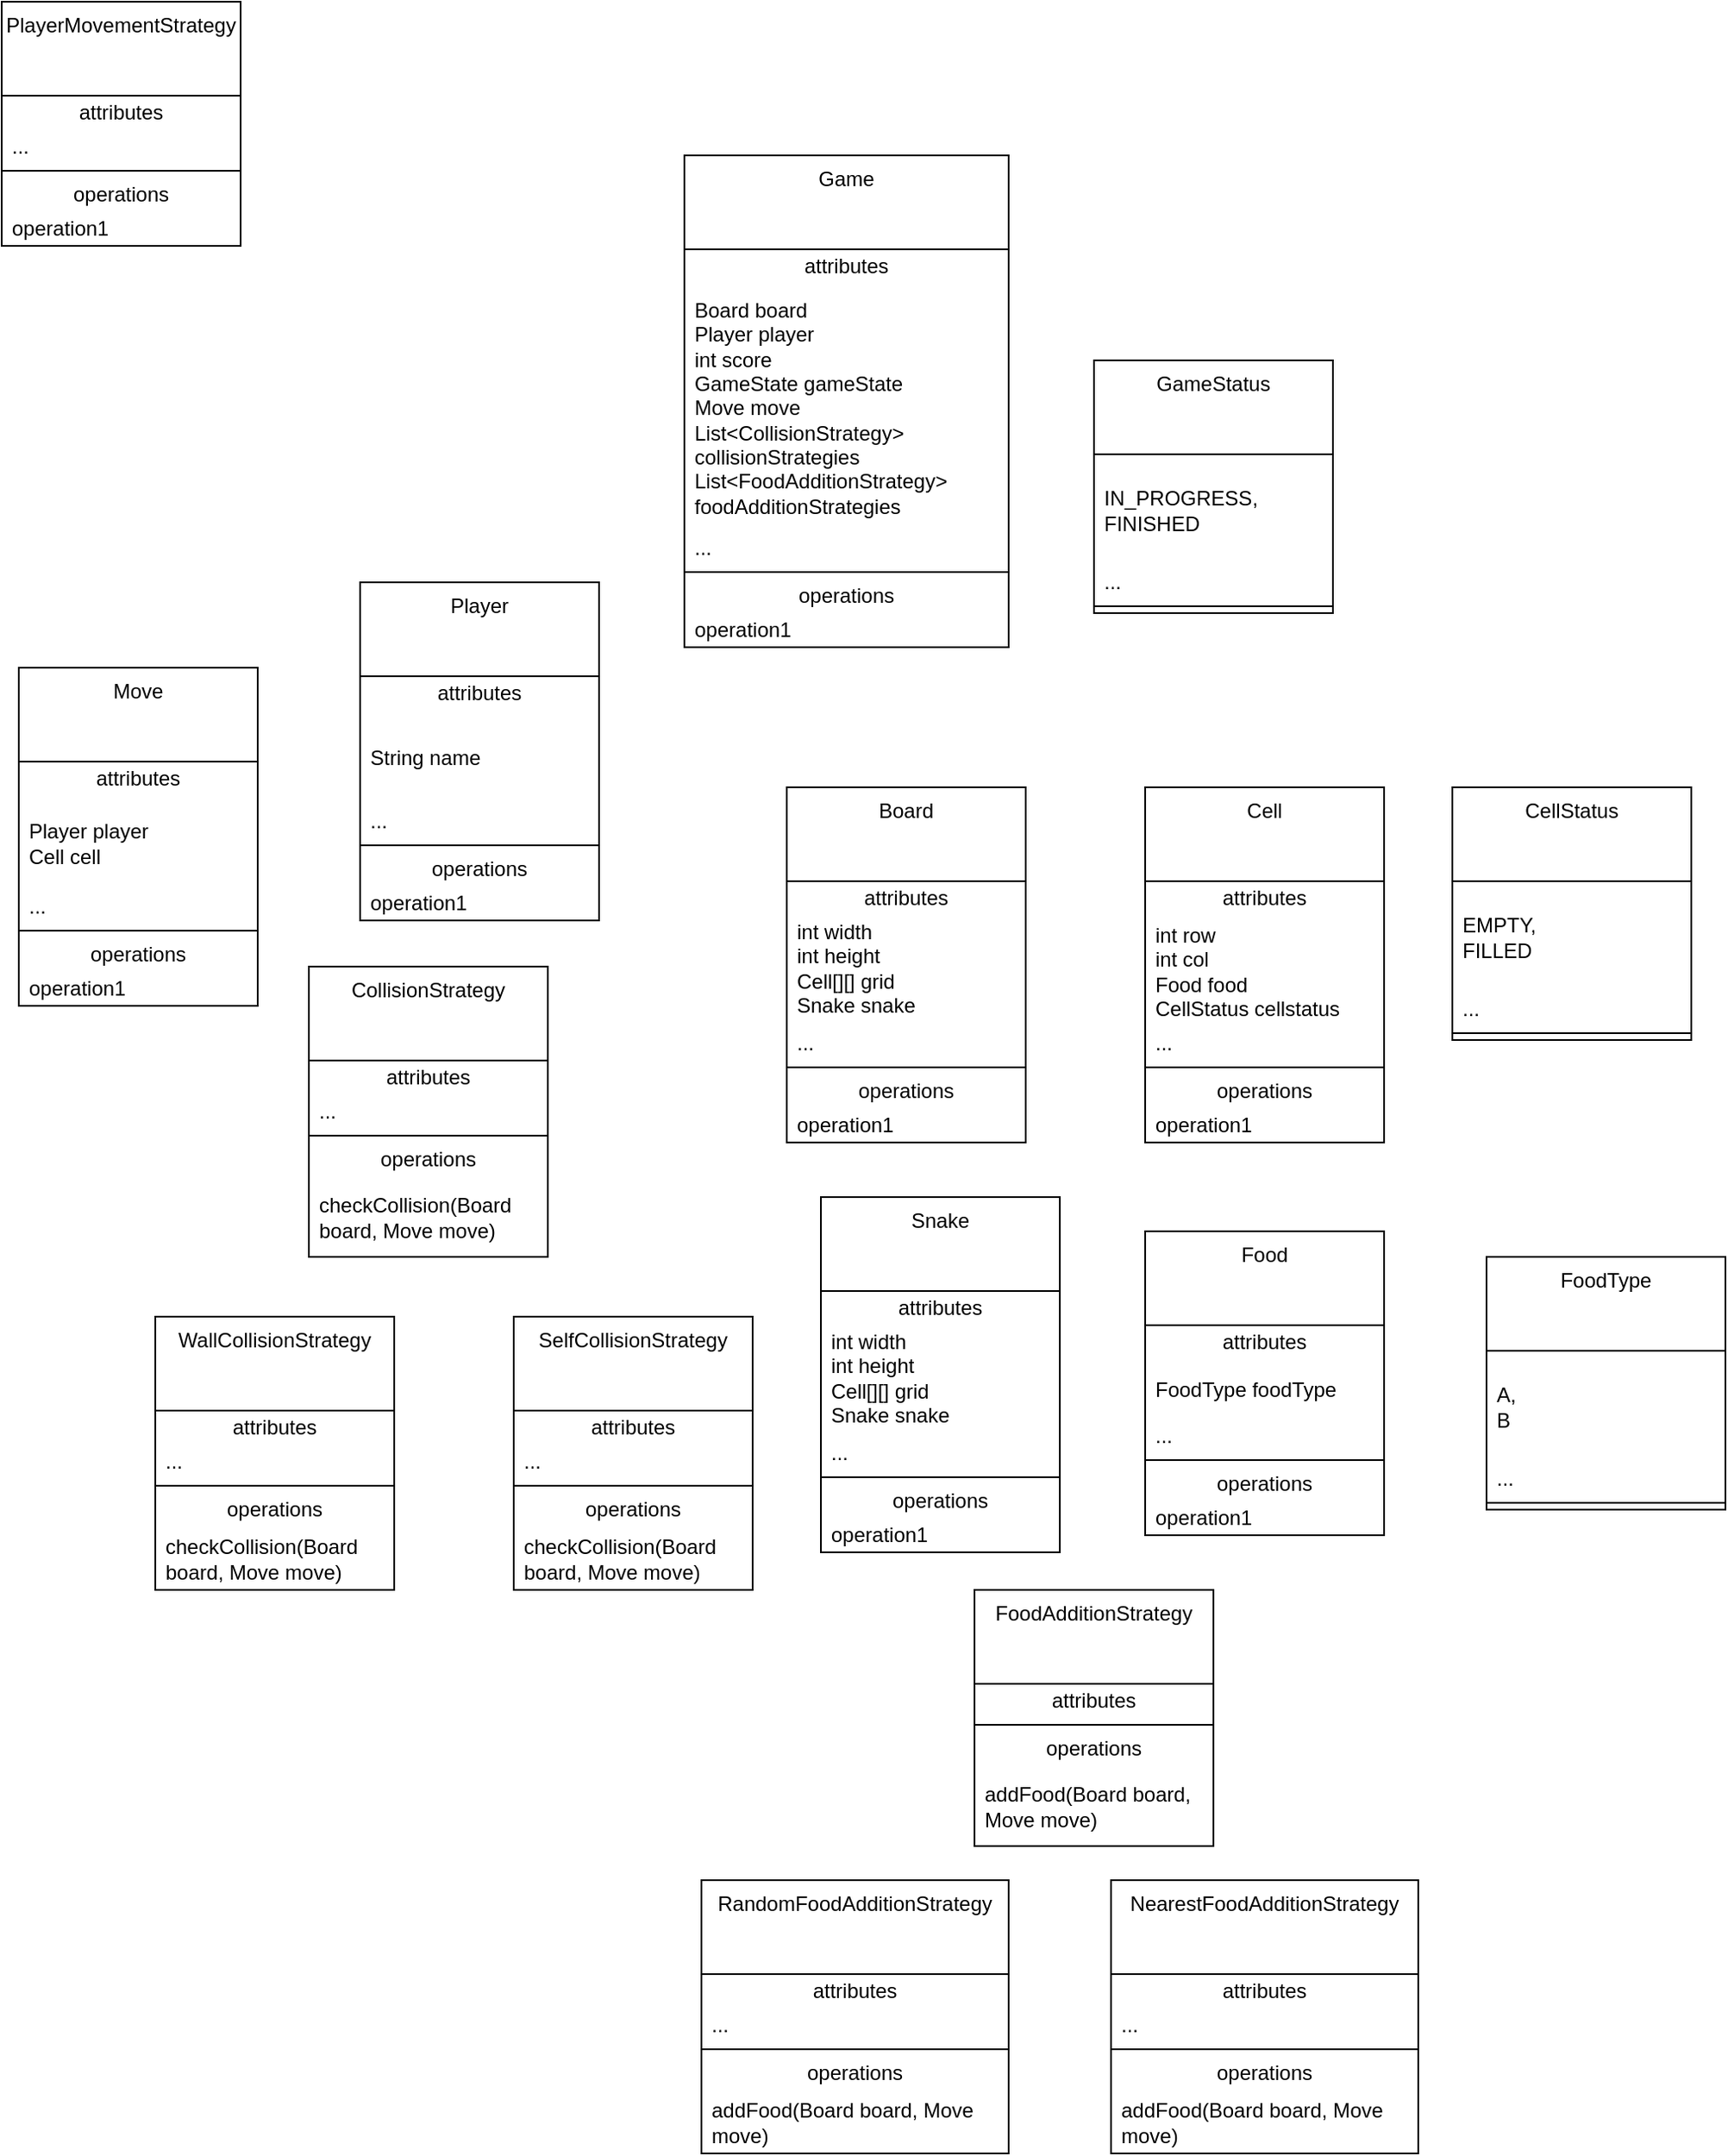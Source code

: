<mxfile version="28.2.5">
  <diagram name="Page-1" id="fCC1h82RdITI5ABeOK5S">
    <mxGraphModel dx="1826" dy="1797" grid="1" gridSize="10" guides="1" tooltips="1" connect="1" arrows="1" fold="1" page="1" pageScale="1" pageWidth="850" pageHeight="1100" math="0" shadow="0">
      <root>
        <mxCell id="0" />
        <mxCell id="1" parent="0" />
        <mxCell id="jNDTudX0HIktYbxA5OBC-1" value="Game" style="swimlane;fontStyle=0;align=center;verticalAlign=top;childLayout=stackLayout;horizontal=1;startSize=55;horizontalStack=0;resizeParent=1;resizeParentMax=0;resizeLast=0;collapsible=0;marginBottom=0;html=1;whiteSpace=wrap;" parent="1" vertex="1">
          <mxGeometry x="250" y="40" width="190" height="288" as="geometry" />
        </mxCell>
        <mxCell id="jNDTudX0HIktYbxA5OBC-2" value="attributes" style="text;html=1;strokeColor=none;fillColor=none;align=center;verticalAlign=middle;spacingLeft=4;spacingRight=4;overflow=hidden;rotatable=0;points=[[0,0.5],[1,0.5]];portConstraint=eastwest;whiteSpace=wrap;" parent="jNDTudX0HIktYbxA5OBC-1" vertex="1">
          <mxGeometry y="55" width="190" height="20" as="geometry" />
        </mxCell>
        <mxCell id="jNDTudX0HIktYbxA5OBC-3" value="Board board&lt;div&gt;Player player&lt;/div&gt;&lt;div&gt;int score&lt;/div&gt;&lt;div&gt;GameState gameState&lt;/div&gt;&lt;div&gt;Move move&lt;/div&gt;&lt;div&gt;List&amp;lt;CollisionStrategy&amp;gt; collisionStrategies&lt;/div&gt;&lt;div&gt;List&amp;lt;FoodAdditionStrategy&amp;gt; foodAdditionStrategies&lt;/div&gt;" style="text;html=1;strokeColor=none;fillColor=none;align=left;verticalAlign=middle;spacingLeft=4;spacingRight=4;overflow=hidden;rotatable=0;points=[[0,0.5],[1,0.5]];portConstraint=eastwest;whiteSpace=wrap;" parent="jNDTudX0HIktYbxA5OBC-1" vertex="1">
          <mxGeometry y="75" width="190" height="145" as="geometry" />
        </mxCell>
        <mxCell id="jNDTudX0HIktYbxA5OBC-5" value="..." style="text;html=1;strokeColor=none;fillColor=none;align=left;verticalAlign=middle;spacingLeft=4;spacingRight=4;overflow=hidden;rotatable=0;points=[[0,0.5],[1,0.5]];portConstraint=eastwest;whiteSpace=wrap;" parent="jNDTudX0HIktYbxA5OBC-1" vertex="1">
          <mxGeometry y="220" width="190" height="20" as="geometry" />
        </mxCell>
        <mxCell id="jNDTudX0HIktYbxA5OBC-6" value="" style="line;strokeWidth=1;fillColor=none;align=left;verticalAlign=middle;spacingTop=-1;spacingLeft=3;spacingRight=3;rotatable=0;labelPosition=right;points=[];portConstraint=eastwest;" parent="jNDTudX0HIktYbxA5OBC-1" vertex="1">
          <mxGeometry y="240" width="190" height="8" as="geometry" />
        </mxCell>
        <mxCell id="jNDTudX0HIktYbxA5OBC-7" value="operations" style="text;html=1;strokeColor=none;fillColor=none;align=center;verticalAlign=middle;spacingLeft=4;spacingRight=4;overflow=hidden;rotatable=0;points=[[0,0.5],[1,0.5]];portConstraint=eastwest;whiteSpace=wrap;" parent="jNDTudX0HIktYbxA5OBC-1" vertex="1">
          <mxGeometry y="248" width="190" height="20" as="geometry" />
        </mxCell>
        <mxCell id="jNDTudX0HIktYbxA5OBC-8" value="operation1" style="text;html=1;strokeColor=none;fillColor=none;align=left;verticalAlign=middle;spacingLeft=4;spacingRight=4;overflow=hidden;rotatable=0;points=[[0,0.5],[1,0.5]];portConstraint=eastwest;whiteSpace=wrap;" parent="jNDTudX0HIktYbxA5OBC-1" vertex="1">
          <mxGeometry y="268" width="190" height="20" as="geometry" />
        </mxCell>
        <mxCell id="jNDTudX0HIktYbxA5OBC-10" value="Board" style="swimlane;fontStyle=0;align=center;verticalAlign=top;childLayout=stackLayout;horizontal=1;startSize=55;horizontalStack=0;resizeParent=1;resizeParentMax=0;resizeLast=0;collapsible=0;marginBottom=0;html=1;whiteSpace=wrap;" parent="1" vertex="1">
          <mxGeometry x="310" y="410" width="140" height="208" as="geometry" />
        </mxCell>
        <mxCell id="jNDTudX0HIktYbxA5OBC-11" value="attributes" style="text;html=1;strokeColor=none;fillColor=none;align=center;verticalAlign=middle;spacingLeft=4;spacingRight=4;overflow=hidden;rotatable=0;points=[[0,0.5],[1,0.5]];portConstraint=eastwest;whiteSpace=wrap;" parent="jNDTudX0HIktYbxA5OBC-10" vertex="1">
          <mxGeometry y="55" width="140" height="20" as="geometry" />
        </mxCell>
        <mxCell id="jNDTudX0HIktYbxA5OBC-12" value="&lt;div&gt;int width&lt;/div&gt;&lt;div&gt;int height&lt;/div&gt;Cell[][] grid&lt;div&gt;Snake snake&lt;/div&gt;&lt;div&gt;&lt;br&gt;&lt;/div&gt;" style="text;html=1;strokeColor=none;fillColor=none;align=left;verticalAlign=middle;spacingLeft=4;spacingRight=4;overflow=hidden;rotatable=0;points=[[0,0.5],[1,0.5]];portConstraint=eastwest;whiteSpace=wrap;" parent="jNDTudX0HIktYbxA5OBC-10" vertex="1">
          <mxGeometry y="75" width="140" height="65" as="geometry" />
        </mxCell>
        <mxCell id="jNDTudX0HIktYbxA5OBC-13" value="..." style="text;html=1;strokeColor=none;fillColor=none;align=left;verticalAlign=middle;spacingLeft=4;spacingRight=4;overflow=hidden;rotatable=0;points=[[0,0.5],[1,0.5]];portConstraint=eastwest;whiteSpace=wrap;" parent="jNDTudX0HIktYbxA5OBC-10" vertex="1">
          <mxGeometry y="140" width="140" height="20" as="geometry" />
        </mxCell>
        <mxCell id="jNDTudX0HIktYbxA5OBC-14" value="" style="line;strokeWidth=1;fillColor=none;align=left;verticalAlign=middle;spacingTop=-1;spacingLeft=3;spacingRight=3;rotatable=0;labelPosition=right;points=[];portConstraint=eastwest;" parent="jNDTudX0HIktYbxA5OBC-10" vertex="1">
          <mxGeometry y="160" width="140" height="8" as="geometry" />
        </mxCell>
        <mxCell id="jNDTudX0HIktYbxA5OBC-15" value="operations" style="text;html=1;strokeColor=none;fillColor=none;align=center;verticalAlign=middle;spacingLeft=4;spacingRight=4;overflow=hidden;rotatable=0;points=[[0,0.5],[1,0.5]];portConstraint=eastwest;whiteSpace=wrap;" parent="jNDTudX0HIktYbxA5OBC-10" vertex="1">
          <mxGeometry y="168" width="140" height="20" as="geometry" />
        </mxCell>
        <mxCell id="jNDTudX0HIktYbxA5OBC-16" value="operation1" style="text;html=1;strokeColor=none;fillColor=none;align=left;verticalAlign=middle;spacingLeft=4;spacingRight=4;overflow=hidden;rotatable=0;points=[[0,0.5],[1,0.5]];portConstraint=eastwest;whiteSpace=wrap;" parent="jNDTudX0HIktYbxA5OBC-10" vertex="1">
          <mxGeometry y="188" width="140" height="20" as="geometry" />
        </mxCell>
        <mxCell id="jNDTudX0HIktYbxA5OBC-17" value="Cell" style="swimlane;fontStyle=0;align=center;verticalAlign=top;childLayout=stackLayout;horizontal=1;startSize=55;horizontalStack=0;resizeParent=1;resizeParentMax=0;resizeLast=0;collapsible=0;marginBottom=0;html=1;whiteSpace=wrap;" parent="1" vertex="1">
          <mxGeometry x="520" y="410" width="140" height="208" as="geometry" />
        </mxCell>
        <mxCell id="jNDTudX0HIktYbxA5OBC-18" value="attributes" style="text;html=1;strokeColor=none;fillColor=none;align=center;verticalAlign=middle;spacingLeft=4;spacingRight=4;overflow=hidden;rotatable=0;points=[[0,0.5],[1,0.5]];portConstraint=eastwest;whiteSpace=wrap;" parent="jNDTudX0HIktYbxA5OBC-17" vertex="1">
          <mxGeometry y="55" width="140" height="20" as="geometry" />
        </mxCell>
        <mxCell id="jNDTudX0HIktYbxA5OBC-19" value="int row&lt;div&gt;int col&lt;/div&gt;&lt;div&gt;Food food&lt;/div&gt;&lt;div&gt;CellStatus cellstatus&lt;/div&gt;" style="text;html=1;strokeColor=none;fillColor=none;align=left;verticalAlign=middle;spacingLeft=4;spacingRight=4;overflow=hidden;rotatable=0;points=[[0,0.5],[1,0.5]];portConstraint=eastwest;whiteSpace=wrap;" parent="jNDTudX0HIktYbxA5OBC-17" vertex="1">
          <mxGeometry y="75" width="140" height="65" as="geometry" />
        </mxCell>
        <mxCell id="jNDTudX0HIktYbxA5OBC-20" value="..." style="text;html=1;strokeColor=none;fillColor=none;align=left;verticalAlign=middle;spacingLeft=4;spacingRight=4;overflow=hidden;rotatable=0;points=[[0,0.5],[1,0.5]];portConstraint=eastwest;whiteSpace=wrap;" parent="jNDTudX0HIktYbxA5OBC-17" vertex="1">
          <mxGeometry y="140" width="140" height="20" as="geometry" />
        </mxCell>
        <mxCell id="jNDTudX0HIktYbxA5OBC-21" value="" style="line;strokeWidth=1;fillColor=none;align=left;verticalAlign=middle;spacingTop=-1;spacingLeft=3;spacingRight=3;rotatable=0;labelPosition=right;points=[];portConstraint=eastwest;" parent="jNDTudX0HIktYbxA5OBC-17" vertex="1">
          <mxGeometry y="160" width="140" height="8" as="geometry" />
        </mxCell>
        <mxCell id="jNDTudX0HIktYbxA5OBC-22" value="operations" style="text;html=1;strokeColor=none;fillColor=none;align=center;verticalAlign=middle;spacingLeft=4;spacingRight=4;overflow=hidden;rotatable=0;points=[[0,0.5],[1,0.5]];portConstraint=eastwest;whiteSpace=wrap;" parent="jNDTudX0HIktYbxA5OBC-17" vertex="1">
          <mxGeometry y="168" width="140" height="20" as="geometry" />
        </mxCell>
        <mxCell id="jNDTudX0HIktYbxA5OBC-23" value="operation1" style="text;html=1;strokeColor=none;fillColor=none;align=left;verticalAlign=middle;spacingLeft=4;spacingRight=4;overflow=hidden;rotatable=0;points=[[0,0.5],[1,0.5]];portConstraint=eastwest;whiteSpace=wrap;" parent="jNDTudX0HIktYbxA5OBC-17" vertex="1">
          <mxGeometry y="188" width="140" height="20" as="geometry" />
        </mxCell>
        <mxCell id="jNDTudX0HIktYbxA5OBC-24" value="CellStatus" style="swimlane;fontStyle=0;align=center;verticalAlign=top;childLayout=stackLayout;horizontal=1;startSize=55;horizontalStack=0;resizeParent=1;resizeParentMax=0;resizeLast=0;collapsible=0;marginBottom=0;html=1;whiteSpace=wrap;" parent="1" vertex="1">
          <mxGeometry x="700" y="410" width="140" height="148" as="geometry" />
        </mxCell>
        <mxCell id="jNDTudX0HIktYbxA5OBC-26" value="EMPTY,&lt;div&gt;FILLED&lt;/div&gt;" style="text;html=1;strokeColor=none;fillColor=none;align=left;verticalAlign=middle;spacingLeft=4;spacingRight=4;overflow=hidden;rotatable=0;points=[[0,0.5],[1,0.5]];portConstraint=eastwest;whiteSpace=wrap;" parent="jNDTudX0HIktYbxA5OBC-24" vertex="1">
          <mxGeometry y="55" width="140" height="65" as="geometry" />
        </mxCell>
        <mxCell id="jNDTudX0HIktYbxA5OBC-27" value="..." style="text;html=1;strokeColor=none;fillColor=none;align=left;verticalAlign=middle;spacingLeft=4;spacingRight=4;overflow=hidden;rotatable=0;points=[[0,0.5],[1,0.5]];portConstraint=eastwest;whiteSpace=wrap;" parent="jNDTudX0HIktYbxA5OBC-24" vertex="1">
          <mxGeometry y="120" width="140" height="20" as="geometry" />
        </mxCell>
        <mxCell id="jNDTudX0HIktYbxA5OBC-28" value="" style="line;strokeWidth=1;fillColor=none;align=left;verticalAlign=middle;spacingTop=-1;spacingLeft=3;spacingRight=3;rotatable=0;labelPosition=right;points=[];portConstraint=eastwest;" parent="jNDTudX0HIktYbxA5OBC-24" vertex="1">
          <mxGeometry y="140" width="140" height="8" as="geometry" />
        </mxCell>
        <mxCell id="jNDTudX0HIktYbxA5OBC-31" value="Food" style="swimlane;fontStyle=0;align=center;verticalAlign=top;childLayout=stackLayout;horizontal=1;startSize=55;horizontalStack=0;resizeParent=1;resizeParentMax=0;resizeLast=0;collapsible=0;marginBottom=0;html=1;whiteSpace=wrap;" parent="1" vertex="1">
          <mxGeometry x="520" y="670" width="140" height="178" as="geometry" />
        </mxCell>
        <mxCell id="jNDTudX0HIktYbxA5OBC-32" value="attributes" style="text;html=1;strokeColor=none;fillColor=none;align=center;verticalAlign=middle;spacingLeft=4;spacingRight=4;overflow=hidden;rotatable=0;points=[[0,0.5],[1,0.5]];portConstraint=eastwest;whiteSpace=wrap;" parent="jNDTudX0HIktYbxA5OBC-31" vertex="1">
          <mxGeometry y="55" width="140" height="20" as="geometry" />
        </mxCell>
        <mxCell id="jNDTudX0HIktYbxA5OBC-33" value="FoodType foodType" style="text;html=1;strokeColor=none;fillColor=none;align=left;verticalAlign=middle;spacingLeft=4;spacingRight=4;overflow=hidden;rotatable=0;points=[[0,0.5],[1,0.5]];portConstraint=eastwest;whiteSpace=wrap;" parent="jNDTudX0HIktYbxA5OBC-31" vertex="1">
          <mxGeometry y="75" width="140" height="35" as="geometry" />
        </mxCell>
        <mxCell id="jNDTudX0HIktYbxA5OBC-34" value="..." style="text;html=1;strokeColor=none;fillColor=none;align=left;verticalAlign=middle;spacingLeft=4;spacingRight=4;overflow=hidden;rotatable=0;points=[[0,0.5],[1,0.5]];portConstraint=eastwest;whiteSpace=wrap;" parent="jNDTudX0HIktYbxA5OBC-31" vertex="1">
          <mxGeometry y="110" width="140" height="20" as="geometry" />
        </mxCell>
        <mxCell id="jNDTudX0HIktYbxA5OBC-35" value="" style="line;strokeWidth=1;fillColor=none;align=left;verticalAlign=middle;spacingTop=-1;spacingLeft=3;spacingRight=3;rotatable=0;labelPosition=right;points=[];portConstraint=eastwest;" parent="jNDTudX0HIktYbxA5OBC-31" vertex="1">
          <mxGeometry y="130" width="140" height="8" as="geometry" />
        </mxCell>
        <mxCell id="jNDTudX0HIktYbxA5OBC-36" value="operations" style="text;html=1;strokeColor=none;fillColor=none;align=center;verticalAlign=middle;spacingLeft=4;spacingRight=4;overflow=hidden;rotatable=0;points=[[0,0.5],[1,0.5]];portConstraint=eastwest;whiteSpace=wrap;" parent="jNDTudX0HIktYbxA5OBC-31" vertex="1">
          <mxGeometry y="138" width="140" height="20" as="geometry" />
        </mxCell>
        <mxCell id="jNDTudX0HIktYbxA5OBC-37" value="operation1" style="text;html=1;strokeColor=none;fillColor=none;align=left;verticalAlign=middle;spacingLeft=4;spacingRight=4;overflow=hidden;rotatable=0;points=[[0,0.5],[1,0.5]];portConstraint=eastwest;whiteSpace=wrap;" parent="jNDTudX0HIktYbxA5OBC-31" vertex="1">
          <mxGeometry y="158" width="140" height="20" as="geometry" />
        </mxCell>
        <mxCell id="jNDTudX0HIktYbxA5OBC-39" value="FoodType" style="swimlane;fontStyle=0;align=center;verticalAlign=top;childLayout=stackLayout;horizontal=1;startSize=55;horizontalStack=0;resizeParent=1;resizeParentMax=0;resizeLast=0;collapsible=0;marginBottom=0;html=1;whiteSpace=wrap;" parent="1" vertex="1">
          <mxGeometry x="720" y="685" width="140" height="148" as="geometry" />
        </mxCell>
        <mxCell id="jNDTudX0HIktYbxA5OBC-40" value="A,&lt;div&gt;B&lt;/div&gt;" style="text;html=1;strokeColor=none;fillColor=none;align=left;verticalAlign=middle;spacingLeft=4;spacingRight=4;overflow=hidden;rotatable=0;points=[[0,0.5],[1,0.5]];portConstraint=eastwest;whiteSpace=wrap;" parent="jNDTudX0HIktYbxA5OBC-39" vertex="1">
          <mxGeometry y="55" width="140" height="65" as="geometry" />
        </mxCell>
        <mxCell id="jNDTudX0HIktYbxA5OBC-41" value="..." style="text;html=1;strokeColor=none;fillColor=none;align=left;verticalAlign=middle;spacingLeft=4;spacingRight=4;overflow=hidden;rotatable=0;points=[[0,0.5],[1,0.5]];portConstraint=eastwest;whiteSpace=wrap;" parent="jNDTudX0HIktYbxA5OBC-39" vertex="1">
          <mxGeometry y="120" width="140" height="20" as="geometry" />
        </mxCell>
        <mxCell id="jNDTudX0HIktYbxA5OBC-42" value="" style="line;strokeWidth=1;fillColor=none;align=left;verticalAlign=middle;spacingTop=-1;spacingLeft=3;spacingRight=3;rotatable=0;labelPosition=right;points=[];portConstraint=eastwest;" parent="jNDTudX0HIktYbxA5OBC-39" vertex="1">
          <mxGeometry y="140" width="140" height="8" as="geometry" />
        </mxCell>
        <mxCell id="jNDTudX0HIktYbxA5OBC-43" value="Player" style="swimlane;fontStyle=0;align=center;verticalAlign=top;childLayout=stackLayout;horizontal=1;startSize=55;horizontalStack=0;resizeParent=1;resizeParentMax=0;resizeLast=0;collapsible=0;marginBottom=0;html=1;whiteSpace=wrap;" parent="1" vertex="1">
          <mxGeometry x="60" y="290" width="140" height="198" as="geometry" />
        </mxCell>
        <mxCell id="jNDTudX0HIktYbxA5OBC-44" value="attributes" style="text;html=1;strokeColor=none;fillColor=none;align=center;verticalAlign=middle;spacingLeft=4;spacingRight=4;overflow=hidden;rotatable=0;points=[[0,0.5],[1,0.5]];portConstraint=eastwest;whiteSpace=wrap;" parent="jNDTudX0HIktYbxA5OBC-43" vertex="1">
          <mxGeometry y="55" width="140" height="20" as="geometry" />
        </mxCell>
        <mxCell id="jNDTudX0HIktYbxA5OBC-45" value="String name" style="text;html=1;strokeColor=none;fillColor=none;align=left;verticalAlign=middle;spacingLeft=4;spacingRight=4;overflow=hidden;rotatable=0;points=[[0,0.5],[1,0.5]];portConstraint=eastwest;whiteSpace=wrap;" parent="jNDTudX0HIktYbxA5OBC-43" vertex="1">
          <mxGeometry y="75" width="140" height="55" as="geometry" />
        </mxCell>
        <mxCell id="jNDTudX0HIktYbxA5OBC-46" value="..." style="text;html=1;strokeColor=none;fillColor=none;align=left;verticalAlign=middle;spacingLeft=4;spacingRight=4;overflow=hidden;rotatable=0;points=[[0,0.5],[1,0.5]];portConstraint=eastwest;whiteSpace=wrap;" parent="jNDTudX0HIktYbxA5OBC-43" vertex="1">
          <mxGeometry y="130" width="140" height="20" as="geometry" />
        </mxCell>
        <mxCell id="jNDTudX0HIktYbxA5OBC-47" value="" style="line;strokeWidth=1;fillColor=none;align=left;verticalAlign=middle;spacingTop=-1;spacingLeft=3;spacingRight=3;rotatable=0;labelPosition=right;points=[];portConstraint=eastwest;" parent="jNDTudX0HIktYbxA5OBC-43" vertex="1">
          <mxGeometry y="150" width="140" height="8" as="geometry" />
        </mxCell>
        <mxCell id="jNDTudX0HIktYbxA5OBC-48" value="operations" style="text;html=1;strokeColor=none;fillColor=none;align=center;verticalAlign=middle;spacingLeft=4;spacingRight=4;overflow=hidden;rotatable=0;points=[[0,0.5],[1,0.5]];portConstraint=eastwest;whiteSpace=wrap;" parent="jNDTudX0HIktYbxA5OBC-43" vertex="1">
          <mxGeometry y="158" width="140" height="20" as="geometry" />
        </mxCell>
        <mxCell id="jNDTudX0HIktYbxA5OBC-49" value="operation1" style="text;html=1;strokeColor=none;fillColor=none;align=left;verticalAlign=middle;spacingLeft=4;spacingRight=4;overflow=hidden;rotatable=0;points=[[0,0.5],[1,0.5]];portConstraint=eastwest;whiteSpace=wrap;" parent="jNDTudX0HIktYbxA5OBC-43" vertex="1">
          <mxGeometry y="178" width="140" height="20" as="geometry" />
        </mxCell>
        <mxCell id="jNDTudX0HIktYbxA5OBC-50" value="GameStatus" style="swimlane;fontStyle=0;align=center;verticalAlign=top;childLayout=stackLayout;horizontal=1;startSize=55;horizontalStack=0;resizeParent=1;resizeParentMax=0;resizeLast=0;collapsible=0;marginBottom=0;html=1;whiteSpace=wrap;" parent="1" vertex="1">
          <mxGeometry x="490" y="160" width="140" height="148" as="geometry" />
        </mxCell>
        <mxCell id="jNDTudX0HIktYbxA5OBC-51" value="IN_PROGRESS,&lt;div&gt;FINISHED&lt;/div&gt;" style="text;html=1;strokeColor=none;fillColor=none;align=left;verticalAlign=middle;spacingLeft=4;spacingRight=4;overflow=hidden;rotatable=0;points=[[0,0.5],[1,0.5]];portConstraint=eastwest;whiteSpace=wrap;" parent="jNDTudX0HIktYbxA5OBC-50" vertex="1">
          <mxGeometry y="55" width="140" height="65" as="geometry" />
        </mxCell>
        <mxCell id="jNDTudX0HIktYbxA5OBC-52" value="..." style="text;html=1;strokeColor=none;fillColor=none;align=left;verticalAlign=middle;spacingLeft=4;spacingRight=4;overflow=hidden;rotatable=0;points=[[0,0.5],[1,0.5]];portConstraint=eastwest;whiteSpace=wrap;" parent="jNDTudX0HIktYbxA5OBC-50" vertex="1">
          <mxGeometry y="120" width="140" height="20" as="geometry" />
        </mxCell>
        <mxCell id="jNDTudX0HIktYbxA5OBC-53" value="" style="line;strokeWidth=1;fillColor=none;align=left;verticalAlign=middle;spacingTop=-1;spacingLeft=3;spacingRight=3;rotatable=0;labelPosition=right;points=[];portConstraint=eastwest;" parent="jNDTudX0HIktYbxA5OBC-50" vertex="1">
          <mxGeometry y="140" width="140" height="8" as="geometry" />
        </mxCell>
        <mxCell id="jNDTudX0HIktYbxA5OBC-54" value="CollisionStrategy" style="swimlane;fontStyle=0;align=center;verticalAlign=top;childLayout=stackLayout;horizontal=1;startSize=55;horizontalStack=0;resizeParent=1;resizeParentMax=0;resizeLast=0;collapsible=0;marginBottom=0;html=1;whiteSpace=wrap;" parent="1" vertex="1">
          <mxGeometry x="30" y="515" width="140" height="170" as="geometry" />
        </mxCell>
        <mxCell id="jNDTudX0HIktYbxA5OBC-55" value="attributes" style="text;html=1;strokeColor=none;fillColor=none;align=center;verticalAlign=middle;spacingLeft=4;spacingRight=4;overflow=hidden;rotatable=0;points=[[0,0.5],[1,0.5]];portConstraint=eastwest;whiteSpace=wrap;" parent="jNDTudX0HIktYbxA5OBC-54" vertex="1">
          <mxGeometry y="55" width="140" height="20" as="geometry" />
        </mxCell>
        <mxCell id="jNDTudX0HIktYbxA5OBC-57" value="..." style="text;html=1;strokeColor=none;fillColor=none;align=left;verticalAlign=middle;spacingLeft=4;spacingRight=4;overflow=hidden;rotatable=0;points=[[0,0.5],[1,0.5]];portConstraint=eastwest;whiteSpace=wrap;" parent="jNDTudX0HIktYbxA5OBC-54" vertex="1">
          <mxGeometry y="75" width="140" height="20" as="geometry" />
        </mxCell>
        <mxCell id="jNDTudX0HIktYbxA5OBC-58" value="" style="line;strokeWidth=1;fillColor=none;align=left;verticalAlign=middle;spacingTop=-1;spacingLeft=3;spacingRight=3;rotatable=0;labelPosition=right;points=[];portConstraint=eastwest;" parent="jNDTudX0HIktYbxA5OBC-54" vertex="1">
          <mxGeometry y="95" width="140" height="8" as="geometry" />
        </mxCell>
        <mxCell id="jNDTudX0HIktYbxA5OBC-59" value="operations" style="text;html=1;strokeColor=none;fillColor=none;align=center;verticalAlign=middle;spacingLeft=4;spacingRight=4;overflow=hidden;rotatable=0;points=[[0,0.5],[1,0.5]];portConstraint=eastwest;whiteSpace=wrap;" parent="jNDTudX0HIktYbxA5OBC-54" vertex="1">
          <mxGeometry y="103" width="140" height="20" as="geometry" />
        </mxCell>
        <mxCell id="jNDTudX0HIktYbxA5OBC-60" value="checkCollision(Board board, Move move)" style="text;html=1;strokeColor=none;fillColor=none;align=left;verticalAlign=middle;spacingLeft=4;spacingRight=4;overflow=hidden;rotatable=0;points=[[0,0.5],[1,0.5]];portConstraint=eastwest;whiteSpace=wrap;" parent="jNDTudX0HIktYbxA5OBC-54" vertex="1">
          <mxGeometry y="123" width="140" height="47" as="geometry" />
        </mxCell>
        <mxCell id="jNDTudX0HIktYbxA5OBC-61" value="WallCollisionStrategy" style="swimlane;fontStyle=0;align=center;verticalAlign=top;childLayout=stackLayout;horizontal=1;startSize=55;horizontalStack=0;resizeParent=1;resizeParentMax=0;resizeLast=0;collapsible=0;marginBottom=0;html=1;whiteSpace=wrap;" parent="1" vertex="1">
          <mxGeometry x="-60" y="720" width="140" height="160" as="geometry" />
        </mxCell>
        <mxCell id="jNDTudX0HIktYbxA5OBC-62" value="attributes" style="text;html=1;strokeColor=none;fillColor=none;align=center;verticalAlign=middle;spacingLeft=4;spacingRight=4;overflow=hidden;rotatable=0;points=[[0,0.5],[1,0.5]];portConstraint=eastwest;whiteSpace=wrap;" parent="jNDTudX0HIktYbxA5OBC-61" vertex="1">
          <mxGeometry y="55" width="140" height="20" as="geometry" />
        </mxCell>
        <mxCell id="jNDTudX0HIktYbxA5OBC-63" value="..." style="text;html=1;strokeColor=none;fillColor=none;align=left;verticalAlign=middle;spacingLeft=4;spacingRight=4;overflow=hidden;rotatable=0;points=[[0,0.5],[1,0.5]];portConstraint=eastwest;whiteSpace=wrap;" parent="jNDTudX0HIktYbxA5OBC-61" vertex="1">
          <mxGeometry y="75" width="140" height="20" as="geometry" />
        </mxCell>
        <mxCell id="jNDTudX0HIktYbxA5OBC-64" value="" style="line;strokeWidth=1;fillColor=none;align=left;verticalAlign=middle;spacingTop=-1;spacingLeft=3;spacingRight=3;rotatable=0;labelPosition=right;points=[];portConstraint=eastwest;" parent="jNDTudX0HIktYbxA5OBC-61" vertex="1">
          <mxGeometry y="95" width="140" height="8" as="geometry" />
        </mxCell>
        <mxCell id="jNDTudX0HIktYbxA5OBC-65" value="operations" style="text;html=1;strokeColor=none;fillColor=none;align=center;verticalAlign=middle;spacingLeft=4;spacingRight=4;overflow=hidden;rotatable=0;points=[[0,0.5],[1,0.5]];portConstraint=eastwest;whiteSpace=wrap;" parent="jNDTudX0HIktYbxA5OBC-61" vertex="1">
          <mxGeometry y="103" width="140" height="20" as="geometry" />
        </mxCell>
        <mxCell id="jNDTudX0HIktYbxA5OBC-66" value="checkCollision(Board board, Move move)" style="text;html=1;strokeColor=none;fillColor=none;align=left;verticalAlign=middle;spacingLeft=4;spacingRight=4;overflow=hidden;rotatable=0;points=[[0,0.5],[1,0.5]];portConstraint=eastwest;whiteSpace=wrap;" parent="jNDTudX0HIktYbxA5OBC-61" vertex="1">
          <mxGeometry y="123" width="140" height="37" as="geometry" />
        </mxCell>
        <mxCell id="jNDTudX0HIktYbxA5OBC-67" value="SelfCollisionStrategy" style="swimlane;fontStyle=0;align=center;verticalAlign=top;childLayout=stackLayout;horizontal=1;startSize=55;horizontalStack=0;resizeParent=1;resizeParentMax=0;resizeLast=0;collapsible=0;marginBottom=0;html=1;whiteSpace=wrap;" parent="1" vertex="1">
          <mxGeometry x="150" y="720" width="140" height="160" as="geometry" />
        </mxCell>
        <mxCell id="jNDTudX0HIktYbxA5OBC-68" value="attributes" style="text;html=1;strokeColor=none;fillColor=none;align=center;verticalAlign=middle;spacingLeft=4;spacingRight=4;overflow=hidden;rotatable=0;points=[[0,0.5],[1,0.5]];portConstraint=eastwest;whiteSpace=wrap;" parent="jNDTudX0HIktYbxA5OBC-67" vertex="1">
          <mxGeometry y="55" width="140" height="20" as="geometry" />
        </mxCell>
        <mxCell id="jNDTudX0HIktYbxA5OBC-69" value="..." style="text;html=1;strokeColor=none;fillColor=none;align=left;verticalAlign=middle;spacingLeft=4;spacingRight=4;overflow=hidden;rotatable=0;points=[[0,0.5],[1,0.5]];portConstraint=eastwest;whiteSpace=wrap;" parent="jNDTudX0HIktYbxA5OBC-67" vertex="1">
          <mxGeometry y="75" width="140" height="20" as="geometry" />
        </mxCell>
        <mxCell id="jNDTudX0HIktYbxA5OBC-70" value="" style="line;strokeWidth=1;fillColor=none;align=left;verticalAlign=middle;spacingTop=-1;spacingLeft=3;spacingRight=3;rotatable=0;labelPosition=right;points=[];portConstraint=eastwest;" parent="jNDTudX0HIktYbxA5OBC-67" vertex="1">
          <mxGeometry y="95" width="140" height="8" as="geometry" />
        </mxCell>
        <mxCell id="jNDTudX0HIktYbxA5OBC-71" value="operations" style="text;html=1;strokeColor=none;fillColor=none;align=center;verticalAlign=middle;spacingLeft=4;spacingRight=4;overflow=hidden;rotatable=0;points=[[0,0.5],[1,0.5]];portConstraint=eastwest;whiteSpace=wrap;" parent="jNDTudX0HIktYbxA5OBC-67" vertex="1">
          <mxGeometry y="103" width="140" height="20" as="geometry" />
        </mxCell>
        <mxCell id="jNDTudX0HIktYbxA5OBC-72" value="checkCollision(Board board, Move move)" style="text;html=1;strokeColor=none;fillColor=none;align=left;verticalAlign=middle;spacingLeft=4;spacingRight=4;overflow=hidden;rotatable=0;points=[[0,0.5],[1,0.5]];portConstraint=eastwest;whiteSpace=wrap;" parent="jNDTudX0HIktYbxA5OBC-67" vertex="1">
          <mxGeometry y="123" width="140" height="37" as="geometry" />
        </mxCell>
        <mxCell id="jNDTudX0HIktYbxA5OBC-73" value="Move" style="swimlane;fontStyle=0;align=center;verticalAlign=top;childLayout=stackLayout;horizontal=1;startSize=55;horizontalStack=0;resizeParent=1;resizeParentMax=0;resizeLast=0;collapsible=0;marginBottom=0;html=1;whiteSpace=wrap;" parent="1" vertex="1">
          <mxGeometry x="-140" y="340" width="140" height="198" as="geometry" />
        </mxCell>
        <mxCell id="jNDTudX0HIktYbxA5OBC-74" value="attributes" style="text;html=1;strokeColor=none;fillColor=none;align=center;verticalAlign=middle;spacingLeft=4;spacingRight=4;overflow=hidden;rotatable=0;points=[[0,0.5],[1,0.5]];portConstraint=eastwest;whiteSpace=wrap;" parent="jNDTudX0HIktYbxA5OBC-73" vertex="1">
          <mxGeometry y="55" width="140" height="20" as="geometry" />
        </mxCell>
        <mxCell id="jNDTudX0HIktYbxA5OBC-75" value="Player player&lt;div&gt;Cell cell&lt;/div&gt;" style="text;html=1;strokeColor=none;fillColor=none;align=left;verticalAlign=middle;spacingLeft=4;spacingRight=4;overflow=hidden;rotatable=0;points=[[0,0.5],[1,0.5]];portConstraint=eastwest;whiteSpace=wrap;" parent="jNDTudX0HIktYbxA5OBC-73" vertex="1">
          <mxGeometry y="75" width="140" height="55" as="geometry" />
        </mxCell>
        <mxCell id="jNDTudX0HIktYbxA5OBC-76" value="..." style="text;html=1;strokeColor=none;fillColor=none;align=left;verticalAlign=middle;spacingLeft=4;spacingRight=4;overflow=hidden;rotatable=0;points=[[0,0.5],[1,0.5]];portConstraint=eastwest;whiteSpace=wrap;" parent="jNDTudX0HIktYbxA5OBC-73" vertex="1">
          <mxGeometry y="130" width="140" height="20" as="geometry" />
        </mxCell>
        <mxCell id="jNDTudX0HIktYbxA5OBC-77" value="" style="line;strokeWidth=1;fillColor=none;align=left;verticalAlign=middle;spacingTop=-1;spacingLeft=3;spacingRight=3;rotatable=0;labelPosition=right;points=[];portConstraint=eastwest;" parent="jNDTudX0HIktYbxA5OBC-73" vertex="1">
          <mxGeometry y="150" width="140" height="8" as="geometry" />
        </mxCell>
        <mxCell id="jNDTudX0HIktYbxA5OBC-78" value="operations" style="text;html=1;strokeColor=none;fillColor=none;align=center;verticalAlign=middle;spacingLeft=4;spacingRight=4;overflow=hidden;rotatable=0;points=[[0,0.5],[1,0.5]];portConstraint=eastwest;whiteSpace=wrap;" parent="jNDTudX0HIktYbxA5OBC-73" vertex="1">
          <mxGeometry y="158" width="140" height="20" as="geometry" />
        </mxCell>
        <mxCell id="jNDTudX0HIktYbxA5OBC-79" value="operation1" style="text;html=1;strokeColor=none;fillColor=none;align=left;verticalAlign=middle;spacingLeft=4;spacingRight=4;overflow=hidden;rotatable=0;points=[[0,0.5],[1,0.5]];portConstraint=eastwest;whiteSpace=wrap;" parent="jNDTudX0HIktYbxA5OBC-73" vertex="1">
          <mxGeometry y="178" width="140" height="20" as="geometry" />
        </mxCell>
        <mxCell id="jNDTudX0HIktYbxA5OBC-81" value="FoodAdditionStrategy" style="swimlane;fontStyle=0;align=center;verticalAlign=top;childLayout=stackLayout;horizontal=1;startSize=55;horizontalStack=0;resizeParent=1;resizeParentMax=0;resizeLast=0;collapsible=0;marginBottom=0;html=1;whiteSpace=wrap;" parent="1" vertex="1">
          <mxGeometry x="420" y="880" width="140" height="150" as="geometry" />
        </mxCell>
        <mxCell id="jNDTudX0HIktYbxA5OBC-82" value="attributes" style="text;html=1;strokeColor=none;fillColor=none;align=center;verticalAlign=middle;spacingLeft=4;spacingRight=4;overflow=hidden;rotatable=0;points=[[0,0.5],[1,0.5]];portConstraint=eastwest;whiteSpace=wrap;" parent="jNDTudX0HIktYbxA5OBC-81" vertex="1">
          <mxGeometry y="55" width="140" height="20" as="geometry" />
        </mxCell>
        <mxCell id="jNDTudX0HIktYbxA5OBC-85" value="" style="line;strokeWidth=1;fillColor=none;align=left;verticalAlign=middle;spacingTop=-1;spacingLeft=3;spacingRight=3;rotatable=0;labelPosition=right;points=[];portConstraint=eastwest;" parent="jNDTudX0HIktYbxA5OBC-81" vertex="1">
          <mxGeometry y="75" width="140" height="8" as="geometry" />
        </mxCell>
        <mxCell id="jNDTudX0HIktYbxA5OBC-86" value="operations" style="text;html=1;strokeColor=none;fillColor=none;align=center;verticalAlign=middle;spacingLeft=4;spacingRight=4;overflow=hidden;rotatable=0;points=[[0,0.5],[1,0.5]];portConstraint=eastwest;whiteSpace=wrap;" parent="jNDTudX0HIktYbxA5OBC-81" vertex="1">
          <mxGeometry y="83" width="140" height="20" as="geometry" />
        </mxCell>
        <mxCell id="jNDTudX0HIktYbxA5OBC-87" value="addFood(Board board, Move move)" style="text;html=1;strokeColor=none;fillColor=none;align=left;verticalAlign=middle;spacingLeft=4;spacingRight=4;overflow=hidden;rotatable=0;points=[[0,0.5],[1,0.5]];portConstraint=eastwest;whiteSpace=wrap;" parent="jNDTudX0HIktYbxA5OBC-81" vertex="1">
          <mxGeometry y="103" width="140" height="47" as="geometry" />
        </mxCell>
        <mxCell id="jNDTudX0HIktYbxA5OBC-88" value="RandomFoodAdditionStrategy" style="swimlane;fontStyle=0;align=center;verticalAlign=top;childLayout=stackLayout;horizontal=1;startSize=55;horizontalStack=0;resizeParent=1;resizeParentMax=0;resizeLast=0;collapsible=0;marginBottom=0;html=1;whiteSpace=wrap;" parent="1" vertex="1">
          <mxGeometry x="260" y="1050" width="180" height="160" as="geometry" />
        </mxCell>
        <mxCell id="jNDTudX0HIktYbxA5OBC-89" value="attributes" style="text;html=1;strokeColor=none;fillColor=none;align=center;verticalAlign=middle;spacingLeft=4;spacingRight=4;overflow=hidden;rotatable=0;points=[[0,0.5],[1,0.5]];portConstraint=eastwest;whiteSpace=wrap;" parent="jNDTudX0HIktYbxA5OBC-88" vertex="1">
          <mxGeometry y="55" width="180" height="20" as="geometry" />
        </mxCell>
        <mxCell id="jNDTudX0HIktYbxA5OBC-90" value="..." style="text;html=1;strokeColor=none;fillColor=none;align=left;verticalAlign=middle;spacingLeft=4;spacingRight=4;overflow=hidden;rotatable=0;points=[[0,0.5],[1,0.5]];portConstraint=eastwest;whiteSpace=wrap;" parent="jNDTudX0HIktYbxA5OBC-88" vertex="1">
          <mxGeometry y="75" width="180" height="20" as="geometry" />
        </mxCell>
        <mxCell id="jNDTudX0HIktYbxA5OBC-91" value="" style="line;strokeWidth=1;fillColor=none;align=left;verticalAlign=middle;spacingTop=-1;spacingLeft=3;spacingRight=3;rotatable=0;labelPosition=right;points=[];portConstraint=eastwest;" parent="jNDTudX0HIktYbxA5OBC-88" vertex="1">
          <mxGeometry y="95" width="180" height="8" as="geometry" />
        </mxCell>
        <mxCell id="jNDTudX0HIktYbxA5OBC-92" value="operations" style="text;html=1;strokeColor=none;fillColor=none;align=center;verticalAlign=middle;spacingLeft=4;spacingRight=4;overflow=hidden;rotatable=0;points=[[0,0.5],[1,0.5]];portConstraint=eastwest;whiteSpace=wrap;" parent="jNDTudX0HIktYbxA5OBC-88" vertex="1">
          <mxGeometry y="103" width="180" height="20" as="geometry" />
        </mxCell>
        <mxCell id="jNDTudX0HIktYbxA5OBC-93" value="addFood(Board board, Move move)" style="text;html=1;strokeColor=none;fillColor=none;align=left;verticalAlign=middle;spacingLeft=4;spacingRight=4;overflow=hidden;rotatable=0;points=[[0,0.5],[1,0.5]];portConstraint=eastwest;whiteSpace=wrap;" parent="jNDTudX0HIktYbxA5OBC-88" vertex="1">
          <mxGeometry y="123" width="180" height="37" as="geometry" />
        </mxCell>
        <mxCell id="jNDTudX0HIktYbxA5OBC-94" value="NearestFoodAdditionStrategy" style="swimlane;fontStyle=0;align=center;verticalAlign=top;childLayout=stackLayout;horizontal=1;startSize=55;horizontalStack=0;resizeParent=1;resizeParentMax=0;resizeLast=0;collapsible=0;marginBottom=0;html=1;whiteSpace=wrap;" parent="1" vertex="1">
          <mxGeometry x="500" y="1050" width="180" height="160" as="geometry" />
        </mxCell>
        <mxCell id="jNDTudX0HIktYbxA5OBC-95" value="attributes" style="text;html=1;strokeColor=none;fillColor=none;align=center;verticalAlign=middle;spacingLeft=4;spacingRight=4;overflow=hidden;rotatable=0;points=[[0,0.5],[1,0.5]];portConstraint=eastwest;whiteSpace=wrap;" parent="jNDTudX0HIktYbxA5OBC-94" vertex="1">
          <mxGeometry y="55" width="180" height="20" as="geometry" />
        </mxCell>
        <mxCell id="jNDTudX0HIktYbxA5OBC-96" value="..." style="text;html=1;strokeColor=none;fillColor=none;align=left;verticalAlign=middle;spacingLeft=4;spacingRight=4;overflow=hidden;rotatable=0;points=[[0,0.5],[1,0.5]];portConstraint=eastwest;whiteSpace=wrap;" parent="jNDTudX0HIktYbxA5OBC-94" vertex="1">
          <mxGeometry y="75" width="180" height="20" as="geometry" />
        </mxCell>
        <mxCell id="jNDTudX0HIktYbxA5OBC-97" value="" style="line;strokeWidth=1;fillColor=none;align=left;verticalAlign=middle;spacingTop=-1;spacingLeft=3;spacingRight=3;rotatable=0;labelPosition=right;points=[];portConstraint=eastwest;" parent="jNDTudX0HIktYbxA5OBC-94" vertex="1">
          <mxGeometry y="95" width="180" height="8" as="geometry" />
        </mxCell>
        <mxCell id="jNDTudX0HIktYbxA5OBC-98" value="operations" style="text;html=1;strokeColor=none;fillColor=none;align=center;verticalAlign=middle;spacingLeft=4;spacingRight=4;overflow=hidden;rotatable=0;points=[[0,0.5],[1,0.5]];portConstraint=eastwest;whiteSpace=wrap;" parent="jNDTudX0HIktYbxA5OBC-94" vertex="1">
          <mxGeometry y="103" width="180" height="20" as="geometry" />
        </mxCell>
        <mxCell id="jNDTudX0HIktYbxA5OBC-99" value="addFood(Board board, Move move)" style="text;html=1;strokeColor=none;fillColor=none;align=left;verticalAlign=middle;spacingLeft=4;spacingRight=4;overflow=hidden;rotatable=0;points=[[0,0.5],[1,0.5]];portConstraint=eastwest;whiteSpace=wrap;" parent="jNDTudX0HIktYbxA5OBC-94" vertex="1">
          <mxGeometry y="123" width="180" height="37" as="geometry" />
        </mxCell>
        <mxCell id="jNDTudX0HIktYbxA5OBC-102" value="Snake" style="swimlane;fontStyle=0;align=center;verticalAlign=top;childLayout=stackLayout;horizontal=1;startSize=55;horizontalStack=0;resizeParent=1;resizeParentMax=0;resizeLast=0;collapsible=0;marginBottom=0;html=1;whiteSpace=wrap;" parent="1" vertex="1">
          <mxGeometry x="330" y="650" width="140" height="208" as="geometry" />
        </mxCell>
        <mxCell id="jNDTudX0HIktYbxA5OBC-103" value="attributes" style="text;html=1;strokeColor=none;fillColor=none;align=center;verticalAlign=middle;spacingLeft=4;spacingRight=4;overflow=hidden;rotatable=0;points=[[0,0.5],[1,0.5]];portConstraint=eastwest;whiteSpace=wrap;" parent="jNDTudX0HIktYbxA5OBC-102" vertex="1">
          <mxGeometry y="55" width="140" height="20" as="geometry" />
        </mxCell>
        <mxCell id="jNDTudX0HIktYbxA5OBC-104" value="&lt;div&gt;int width&lt;/div&gt;&lt;div&gt;int height&lt;/div&gt;Cell[][] grid&lt;div&gt;Snake snake&lt;/div&gt;&lt;div&gt;&lt;br&gt;&lt;/div&gt;" style="text;html=1;strokeColor=none;fillColor=none;align=left;verticalAlign=middle;spacingLeft=4;spacingRight=4;overflow=hidden;rotatable=0;points=[[0,0.5],[1,0.5]];portConstraint=eastwest;whiteSpace=wrap;" parent="jNDTudX0HIktYbxA5OBC-102" vertex="1">
          <mxGeometry y="75" width="140" height="65" as="geometry" />
        </mxCell>
        <mxCell id="jNDTudX0HIktYbxA5OBC-105" value="..." style="text;html=1;strokeColor=none;fillColor=none;align=left;verticalAlign=middle;spacingLeft=4;spacingRight=4;overflow=hidden;rotatable=0;points=[[0,0.5],[1,0.5]];portConstraint=eastwest;whiteSpace=wrap;" parent="jNDTudX0HIktYbxA5OBC-102" vertex="1">
          <mxGeometry y="140" width="140" height="20" as="geometry" />
        </mxCell>
        <mxCell id="jNDTudX0HIktYbxA5OBC-106" value="" style="line;strokeWidth=1;fillColor=none;align=left;verticalAlign=middle;spacingTop=-1;spacingLeft=3;spacingRight=3;rotatable=0;labelPosition=right;points=[];portConstraint=eastwest;" parent="jNDTudX0HIktYbxA5OBC-102" vertex="1">
          <mxGeometry y="160" width="140" height="8" as="geometry" />
        </mxCell>
        <mxCell id="jNDTudX0HIktYbxA5OBC-107" value="operations" style="text;html=1;strokeColor=none;fillColor=none;align=center;verticalAlign=middle;spacingLeft=4;spacingRight=4;overflow=hidden;rotatable=0;points=[[0,0.5],[1,0.5]];portConstraint=eastwest;whiteSpace=wrap;" parent="jNDTudX0HIktYbxA5OBC-102" vertex="1">
          <mxGeometry y="168" width="140" height="20" as="geometry" />
        </mxCell>
        <mxCell id="jNDTudX0HIktYbxA5OBC-108" value="operation1" style="text;html=1;strokeColor=none;fillColor=none;align=left;verticalAlign=middle;spacingLeft=4;spacingRight=4;overflow=hidden;rotatable=0;points=[[0,0.5],[1,0.5]];portConstraint=eastwest;whiteSpace=wrap;" parent="jNDTudX0HIktYbxA5OBC-102" vertex="1">
          <mxGeometry y="188" width="140" height="20" as="geometry" />
        </mxCell>
        <mxCell id="jNDTudX0HIktYbxA5OBC-109" value="PlayerMovementStrategy" style="swimlane;fontStyle=0;align=center;verticalAlign=top;childLayout=stackLayout;horizontal=1;startSize=55;horizontalStack=0;resizeParent=1;resizeParentMax=0;resizeLast=0;collapsible=0;marginBottom=0;html=1;whiteSpace=wrap;" parent="1" vertex="1">
          <mxGeometry x="-150" y="-50" width="140" height="143" as="geometry" />
        </mxCell>
        <mxCell id="jNDTudX0HIktYbxA5OBC-110" value="attributes" style="text;html=1;strokeColor=none;fillColor=none;align=center;verticalAlign=middle;spacingLeft=4;spacingRight=4;overflow=hidden;rotatable=0;points=[[0,0.5],[1,0.5]];portConstraint=eastwest;whiteSpace=wrap;" parent="jNDTudX0HIktYbxA5OBC-109" vertex="1">
          <mxGeometry y="55" width="140" height="20" as="geometry" />
        </mxCell>
        <mxCell id="jNDTudX0HIktYbxA5OBC-112" value="..." style="text;html=1;strokeColor=none;fillColor=none;align=left;verticalAlign=middle;spacingLeft=4;spacingRight=4;overflow=hidden;rotatable=0;points=[[0,0.5],[1,0.5]];portConstraint=eastwest;whiteSpace=wrap;" parent="jNDTudX0HIktYbxA5OBC-109" vertex="1">
          <mxGeometry y="75" width="140" height="20" as="geometry" />
        </mxCell>
        <mxCell id="jNDTudX0HIktYbxA5OBC-113" value="" style="line;strokeWidth=1;fillColor=none;align=left;verticalAlign=middle;spacingTop=-1;spacingLeft=3;spacingRight=3;rotatable=0;labelPosition=right;points=[];portConstraint=eastwest;" parent="jNDTudX0HIktYbxA5OBC-109" vertex="1">
          <mxGeometry y="95" width="140" height="8" as="geometry" />
        </mxCell>
        <mxCell id="jNDTudX0HIktYbxA5OBC-114" value="operations" style="text;html=1;strokeColor=none;fillColor=none;align=center;verticalAlign=middle;spacingLeft=4;spacingRight=4;overflow=hidden;rotatable=0;points=[[0,0.5],[1,0.5]];portConstraint=eastwest;whiteSpace=wrap;" parent="jNDTudX0HIktYbxA5OBC-109" vertex="1">
          <mxGeometry y="103" width="140" height="20" as="geometry" />
        </mxCell>
        <mxCell id="jNDTudX0HIktYbxA5OBC-115" value="operation1" style="text;html=1;strokeColor=none;fillColor=none;align=left;verticalAlign=middle;spacingLeft=4;spacingRight=4;overflow=hidden;rotatable=0;points=[[0,0.5],[1,0.5]];portConstraint=eastwest;whiteSpace=wrap;" parent="jNDTudX0HIktYbxA5OBC-109" vertex="1">
          <mxGeometry y="123" width="140" height="20" as="geometry" />
        </mxCell>
      </root>
    </mxGraphModel>
  </diagram>
</mxfile>
